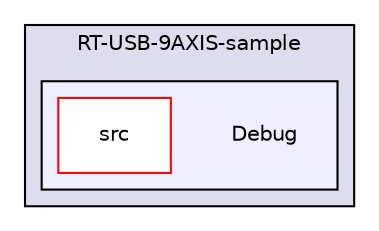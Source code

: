 digraph "Debug" {
  compound=true
  node [ fontsize="10", fontname="Helvetica"];
  edge [ labelfontsize="10", labelfontname="Helvetica"];
  subgraph clusterdir_ad635e0b54047e9d97f96a9423dca55a {
    graph [ bgcolor="#ddddee", pencolor="black", label="RT-USB-9AXIS-sample" fontname="Helvetica", fontsize="10", URL="dir_ad635e0b54047e9d97f96a9423dca55a.html"]
  subgraph clusterdir_37e0ccb27e67b1d00f5201eca726faf8 {
    graph [ bgcolor="#eeeeff", pencolor="black", label="" URL="dir_37e0ccb27e67b1d00f5201eca726faf8.html"];
    dir_37e0ccb27e67b1d00f5201eca726faf8 [shape=plaintext label="Debug"];
    dir_289313e292ac0be548e9e99d7a5f48ce [shape=box label="src" color="red" fillcolor="white" style="filled" URL="dir_289313e292ac0be548e9e99d7a5f48ce.html"];
  }
  }
}
